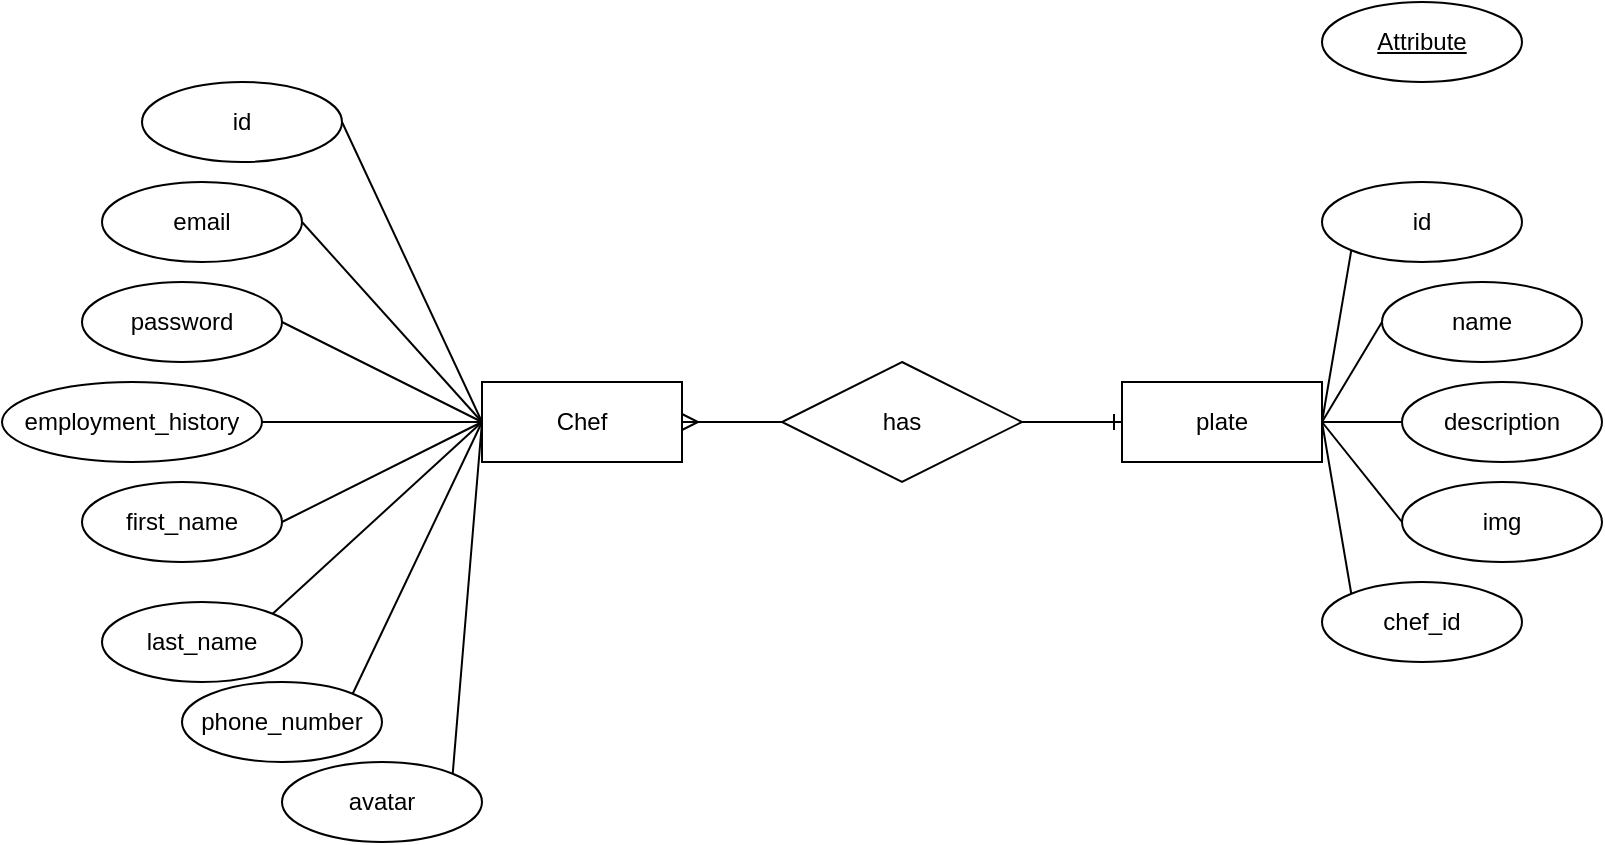 <mxfile version="13.10.3" type="device"><diagram id="swTzk8YpJEycgtWV6oDJ" name="Page-1"><mxGraphModel dx="1422" dy="762" grid="1" gridSize="10" guides="1" tooltips="1" connect="1" arrows="1" fold="1" page="1" pageScale="1" pageWidth="827" pageHeight="1169" math="0" shadow="0"><root><mxCell id="0"/><mxCell id="1" parent="0"/><mxCell id="bN2OaNEPGpbew4Dn-C2X-1" value="Chef" style="whiteSpace=wrap;html=1;align=center;" parent="1" vertex="1"><mxGeometry x="260" y="240" width="100" height="40" as="geometry"/></mxCell><mxCell id="bN2OaNEPGpbew4Dn-C2X-28" style="edgeStyle=none;rounded=0;orthogonalLoop=1;jettySize=auto;html=1;exitX=1;exitY=0.5;exitDx=0;exitDy=0;entryX=0;entryY=0.5;entryDx=0;entryDy=0;endArrow=none;endFill=0;" parent="1" source="bN2OaNEPGpbew4Dn-C2X-2" target="bN2OaNEPGpbew4Dn-C2X-1" edge="1"><mxGeometry relative="1" as="geometry"/></mxCell><mxCell id="bN2OaNEPGpbew4Dn-C2X-2" value="id" style="ellipse;whiteSpace=wrap;html=1;align=center;" parent="1" vertex="1"><mxGeometry x="90" y="90" width="100" height="40" as="geometry"/></mxCell><mxCell id="bN2OaNEPGpbew4Dn-C2X-32" style="edgeStyle=none;rounded=0;orthogonalLoop=1;jettySize=auto;html=1;exitX=1;exitY=0.5;exitDx=0;exitDy=0;entryX=0;entryY=0.5;entryDx=0;entryDy=0;endArrow=none;endFill=0;" parent="1" source="bN2OaNEPGpbew4Dn-C2X-3" target="bN2OaNEPGpbew4Dn-C2X-1" edge="1"><mxGeometry relative="1" as="geometry"/></mxCell><mxCell id="bN2OaNEPGpbew4Dn-C2X-3" value="first_name" style="ellipse;whiteSpace=wrap;html=1;align=center;" parent="1" vertex="1"><mxGeometry x="60" y="290" width="100" height="40" as="geometry"/></mxCell><mxCell id="bN2OaNEPGpbew4Dn-C2X-36" style="edgeStyle=none;rounded=0;orthogonalLoop=1;jettySize=auto;html=1;exitX=1;exitY=0;exitDx=0;exitDy=0;entryX=0;entryY=0.5;entryDx=0;entryDy=0;endArrow=none;endFill=0;" parent="1" source="bN2OaNEPGpbew4Dn-C2X-4" target="bN2OaNEPGpbew4Dn-C2X-1" edge="1"><mxGeometry relative="1" as="geometry"/></mxCell><mxCell id="bN2OaNEPGpbew4Dn-C2X-4" value="last_name" style="ellipse;whiteSpace=wrap;html=1;align=center;" parent="1" vertex="1"><mxGeometry x="70" y="350" width="100" height="40" as="geometry"/></mxCell><mxCell id="bN2OaNEPGpbew4Dn-C2X-31" style="edgeStyle=none;rounded=0;orthogonalLoop=1;jettySize=auto;html=1;exitX=1;exitY=0.5;exitDx=0;exitDy=0;entryX=0;entryY=0.5;entryDx=0;entryDy=0;endArrow=none;endFill=0;" parent="1" source="bN2OaNEPGpbew4Dn-C2X-5" target="bN2OaNEPGpbew4Dn-C2X-1" edge="1"><mxGeometry relative="1" as="geometry"/></mxCell><mxCell id="bN2OaNEPGpbew4Dn-C2X-5" value="employment_history" style="ellipse;whiteSpace=wrap;html=1;align=center;" parent="1" vertex="1"><mxGeometry x="20" y="240" width="130" height="40" as="geometry"/></mxCell><mxCell id="bN2OaNEPGpbew4Dn-C2X-29" style="edgeStyle=none;rounded=0;orthogonalLoop=1;jettySize=auto;html=1;exitX=1;exitY=0.5;exitDx=0;exitDy=0;entryX=0;entryY=0.5;entryDx=0;entryDy=0;endArrow=none;endFill=0;" parent="1" source="bN2OaNEPGpbew4Dn-C2X-6" target="bN2OaNEPGpbew4Dn-C2X-1" edge="1"><mxGeometry relative="1" as="geometry"/></mxCell><mxCell id="bN2OaNEPGpbew4Dn-C2X-6" value="email" style="ellipse;whiteSpace=wrap;html=1;align=center;" parent="1" vertex="1"><mxGeometry x="70" y="140" width="100" height="40" as="geometry"/></mxCell><mxCell id="bN2OaNEPGpbew4Dn-C2X-30" style="edgeStyle=none;rounded=0;orthogonalLoop=1;jettySize=auto;html=1;exitX=1;exitY=0.5;exitDx=0;exitDy=0;entryX=0;entryY=0.5;entryDx=0;entryDy=0;endArrow=none;endFill=0;" parent="1" source="bN2OaNEPGpbew4Dn-C2X-7" target="bN2OaNEPGpbew4Dn-C2X-1" edge="1"><mxGeometry relative="1" as="geometry"/></mxCell><mxCell id="bN2OaNEPGpbew4Dn-C2X-7" value="password" style="ellipse;whiteSpace=wrap;html=1;align=center;" parent="1" vertex="1"><mxGeometry x="60" y="190" width="100" height="40" as="geometry"/></mxCell><mxCell id="bN2OaNEPGpbew4Dn-C2X-37" style="edgeStyle=none;rounded=0;orthogonalLoop=1;jettySize=auto;html=1;exitX=1;exitY=0;exitDx=0;exitDy=0;entryX=0;entryY=0.5;entryDx=0;entryDy=0;endArrow=none;endFill=0;" parent="1" source="bN2OaNEPGpbew4Dn-C2X-8" target="bN2OaNEPGpbew4Dn-C2X-1" edge="1"><mxGeometry relative="1" as="geometry"/></mxCell><mxCell id="bN2OaNEPGpbew4Dn-C2X-8" value="phone_number" style="ellipse;whiteSpace=wrap;html=1;align=center;" parent="1" vertex="1"><mxGeometry x="110" y="390" width="100" height="40" as="geometry"/></mxCell><mxCell id="bN2OaNEPGpbew4Dn-C2X-38" style="edgeStyle=none;rounded=0;orthogonalLoop=1;jettySize=auto;html=1;exitX=1;exitY=0;exitDx=0;exitDy=0;entryX=0;entryY=0.5;entryDx=0;entryDy=0;endArrow=none;endFill=0;" parent="1" source="bN2OaNEPGpbew4Dn-C2X-9" target="bN2OaNEPGpbew4Dn-C2X-1" edge="1"><mxGeometry relative="1" as="geometry"/></mxCell><mxCell id="bN2OaNEPGpbew4Dn-C2X-9" value="avatar" style="ellipse;whiteSpace=wrap;html=1;align=center;" parent="1" vertex="1"><mxGeometry x="160" y="430" width="100" height="40" as="geometry"/></mxCell><mxCell id="bN2OaNEPGpbew4Dn-C2X-12" style="edgeStyle=orthogonalEdgeStyle;rounded=0;orthogonalLoop=1;jettySize=auto;html=1;exitX=0;exitY=0.5;exitDx=0;exitDy=0;entryX=1;entryY=0.5;entryDx=0;entryDy=0;endArrow=ERmany;endFill=0;" parent="1" source="bN2OaNEPGpbew4Dn-C2X-10" target="bN2OaNEPGpbew4Dn-C2X-1" edge="1"><mxGeometry relative="1" as="geometry"/></mxCell><mxCell id="bN2OaNEPGpbew4Dn-C2X-13" style="edgeStyle=orthogonalEdgeStyle;rounded=0;orthogonalLoop=1;jettySize=auto;html=1;exitX=1;exitY=0.5;exitDx=0;exitDy=0;entryX=0;entryY=0.5;entryDx=0;entryDy=0;endArrow=ERone;endFill=0;" parent="1" source="bN2OaNEPGpbew4Dn-C2X-10" target="bN2OaNEPGpbew4Dn-C2X-11" edge="1"><mxGeometry relative="1" as="geometry"/></mxCell><mxCell id="bN2OaNEPGpbew4Dn-C2X-10" value="has" style="shape=rhombus;perimeter=rhombusPerimeter;whiteSpace=wrap;html=1;align=center;" parent="1" vertex="1"><mxGeometry x="410" y="230" width="120" height="60" as="geometry"/></mxCell><mxCell id="bN2OaNEPGpbew4Dn-C2X-11" value="plate" style="whiteSpace=wrap;html=1;align=center;" parent="1" vertex="1"><mxGeometry x="580" y="240" width="100" height="40" as="geometry"/></mxCell><mxCell id="bN2OaNEPGpbew4Dn-C2X-24" style="edgeStyle=none;rounded=0;orthogonalLoop=1;jettySize=auto;html=1;exitX=0;exitY=0.5;exitDx=0;exitDy=0;entryX=1;entryY=0.5;entryDx=0;entryDy=0;endArrow=none;endFill=0;" parent="1" source="bN2OaNEPGpbew4Dn-C2X-14" target="bN2OaNEPGpbew4Dn-C2X-11" edge="1"><mxGeometry relative="1" as="geometry"/></mxCell><mxCell id="bN2OaNEPGpbew4Dn-C2X-14" value="name" style="ellipse;whiteSpace=wrap;html=1;align=center;" parent="1" vertex="1"><mxGeometry x="710" y="190" width="100" height="40" as="geometry"/></mxCell><mxCell id="bN2OaNEPGpbew4Dn-C2X-19" style="rounded=0;orthogonalLoop=1;jettySize=auto;html=1;exitX=0;exitY=1;exitDx=0;exitDy=0;entryX=1;entryY=0.5;entryDx=0;entryDy=0;endArrow=none;endFill=0;" parent="1" source="bN2OaNEPGpbew4Dn-C2X-15" target="bN2OaNEPGpbew4Dn-C2X-11" edge="1"><mxGeometry relative="1" as="geometry"/></mxCell><mxCell id="bN2OaNEPGpbew4Dn-C2X-15" value="id" style="ellipse;whiteSpace=wrap;html=1;align=center;" parent="1" vertex="1"><mxGeometry x="680" y="140" width="100" height="40" as="geometry"/></mxCell><mxCell id="bN2OaNEPGpbew4Dn-C2X-27" style="edgeStyle=none;rounded=0;orthogonalLoop=1;jettySize=auto;html=1;exitX=0;exitY=0;exitDx=0;exitDy=0;entryX=1;entryY=0.5;entryDx=0;entryDy=0;endArrow=none;endFill=0;" parent="1" source="bN2OaNEPGpbew4Dn-C2X-16" target="bN2OaNEPGpbew4Dn-C2X-11" edge="1"><mxGeometry relative="1" as="geometry"/></mxCell><mxCell id="bN2OaNEPGpbew4Dn-C2X-16" value="chef_id" style="ellipse;whiteSpace=wrap;html=1;align=center;" parent="1" vertex="1"><mxGeometry x="680" y="340" width="100" height="40" as="geometry"/></mxCell><mxCell id="bN2OaNEPGpbew4Dn-C2X-25" style="edgeStyle=none;rounded=0;orthogonalLoop=1;jettySize=auto;html=1;exitX=0;exitY=0.5;exitDx=0;exitDy=0;entryX=1;entryY=0.5;entryDx=0;entryDy=0;endArrow=none;endFill=0;" parent="1" source="bN2OaNEPGpbew4Dn-C2X-17" target="bN2OaNEPGpbew4Dn-C2X-11" edge="1"><mxGeometry relative="1" as="geometry"/></mxCell><mxCell id="bN2OaNEPGpbew4Dn-C2X-17" value="description" style="ellipse;whiteSpace=wrap;html=1;align=center;" parent="1" vertex="1"><mxGeometry x="720" y="240" width="100" height="40" as="geometry"/></mxCell><mxCell id="bN2OaNEPGpbew4Dn-C2X-26" style="edgeStyle=none;rounded=0;orthogonalLoop=1;jettySize=auto;html=1;exitX=0;exitY=0.5;exitDx=0;exitDy=0;entryX=1;entryY=0.5;entryDx=0;entryDy=0;endArrow=none;endFill=0;" parent="1" source="bN2OaNEPGpbew4Dn-C2X-18" target="bN2OaNEPGpbew4Dn-C2X-11" edge="1"><mxGeometry relative="1" as="geometry"/></mxCell><mxCell id="bN2OaNEPGpbew4Dn-C2X-18" value="img" style="ellipse;whiteSpace=wrap;html=1;align=center;" parent="1" vertex="1"><mxGeometry x="720" y="290" width="100" height="40" as="geometry"/></mxCell><mxCell id="PZKNPdY7bFDi6eX7A8Et-1" value="Attribute" style="ellipse;whiteSpace=wrap;html=1;align=center;fontStyle=4;" vertex="1" parent="1"><mxGeometry x="680" y="50" width="100" height="40" as="geometry"/></mxCell></root></mxGraphModel></diagram></mxfile>